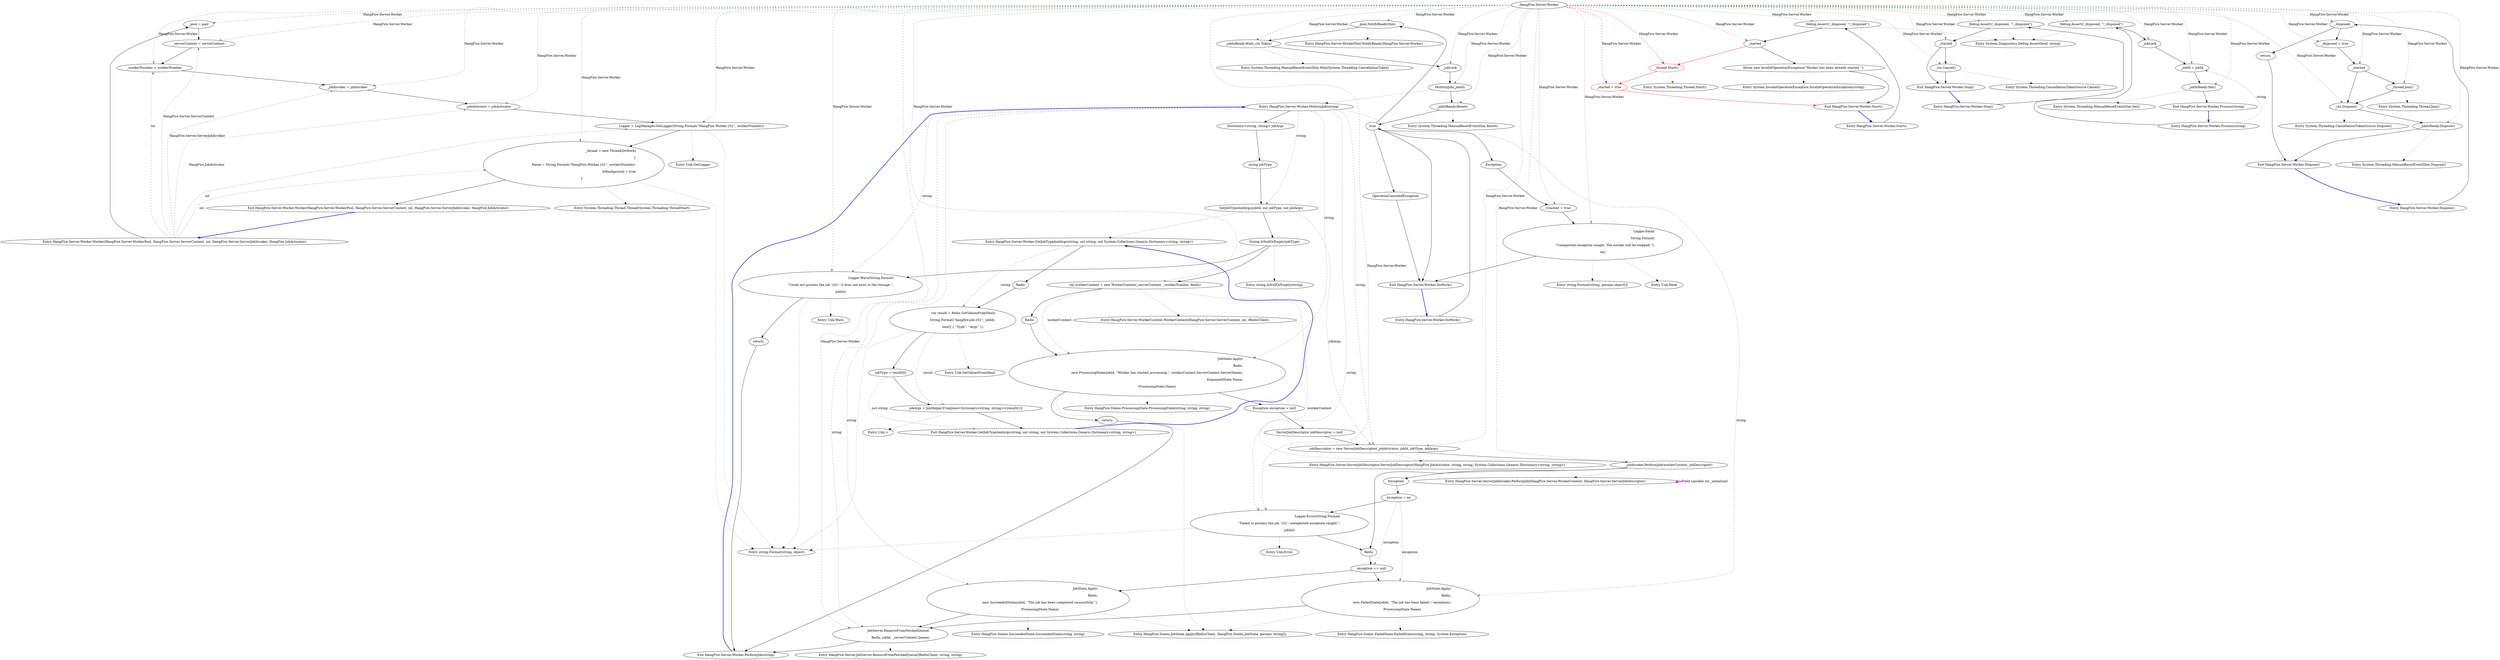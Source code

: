 digraph  {
n107 [label="HangFire.Server.Worker", span=""];
n0 [label="Entry HangFire.Server.Worker.Worker(HangFire.Server.WorkerPool, HangFire.Server.ServerContext, int, HangFire.Server.ServerJobInvoker, HangFire.JobActivator)", span="36-36", cluster="HangFire.Server.Worker.Worker(HangFire.Server.WorkerPool, HangFire.Server.ServerContext, int, HangFire.Server.ServerJobInvoker, HangFire.JobActivator)"];
n1 [label="_pool = pool", span="42-42", cluster="HangFire.Server.Worker.Worker(HangFire.Server.WorkerPool, HangFire.Server.ServerContext, int, HangFire.Server.ServerJobInvoker, HangFire.JobActivator)"];
n2 [label="_serverContext = serverContext", span="43-43", cluster="HangFire.Server.Worker.Worker(HangFire.Server.WorkerPool, HangFire.Server.ServerContext, int, HangFire.Server.ServerJobInvoker, HangFire.JobActivator)"];
n3 [label="_workerNumber = workerNumber", span="44-44", cluster="HangFire.Server.Worker.Worker(HangFire.Server.WorkerPool, HangFire.Server.ServerContext, int, HangFire.Server.ServerJobInvoker, HangFire.JobActivator)"];
n4 [label="_jobInvoker = jobInvoker", span="45-45", cluster="HangFire.Server.Worker.Worker(HangFire.Server.WorkerPool, HangFire.Server.ServerContext, int, HangFire.Server.ServerJobInvoker, HangFire.JobActivator)"];
n5 [label="_jobActivator = jobActivator", span="46-46", cluster="HangFire.Server.Worker.Worker(HangFire.Server.WorkerPool, HangFire.Server.ServerContext, int, HangFire.Server.ServerJobInvoker, HangFire.JobActivator)"];
n6 [label="Logger = LogManager.GetLogger(String.Format(''HangFire.Worker.{0}'', workerNumber))", span="48-48", cluster="HangFire.Server.Worker.Worker(HangFire.Server.WorkerPool, HangFire.Server.ServerContext, int, HangFire.Server.ServerJobInvoker, HangFire.JobActivator)"];
n7 [label="_thread = new Thread(DoWork)\r\n                {\r\n                    Name = String.Format(''HangFire.Worker.{0}'', workerNumber),\r\n                    IsBackground = true\r\n                }", span="50-54", cluster="HangFire.Server.Worker.Worker(HangFire.Server.WorkerPool, HangFire.Server.ServerContext, int, HangFire.Server.ServerJobInvoker, HangFire.JobActivator)"];
n9 [label="Entry string.Format(string, object)", span="0-0", cluster="string.Format(string, object)"];
n10 [label="Entry Unk.GetLogger", span="", cluster="Unk.GetLogger"];
n8 [label="Exit HangFire.Server.Worker.Worker(HangFire.Server.WorkerPool, HangFire.Server.ServerContext, int, HangFire.Server.ServerJobInvoker, HangFire.JobActivator)", span="36-36", cluster="HangFire.Server.Worker.Worker(HangFire.Server.WorkerPool, HangFire.Server.ServerContext, int, HangFire.Server.ServerJobInvoker, HangFire.JobActivator)"];
n11 [label="Entry System.Threading.Thread.Thread(System.Threading.ThreadStart)", span="0-0", cluster="System.Threading.Thread.Thread(System.Threading.ThreadStart)"];
n12 [label="Entry HangFire.Server.Worker.Start()", span="57-57", cluster="HangFire.Server.Worker.Start()"];
n13 [label="Debug.Assert(!_disposed, ''!_disposed'')", span="59-59", cluster="HangFire.Server.Worker.Start()"];
n14 [label=_started, span="61-61", cluster="HangFire.Server.Worker.Start()"];
n19 [label="Entry System.Diagnostics.Debug.Assert(bool, string)", span="0-0", cluster="System.Diagnostics.Debug.Assert(bool, string)"];
n15 [label="throw new InvalidOperationException(''Worker has been already started.'');", span="63-63", cluster="HangFire.Server.Worker.Start()"];
n16 [label="_thread.Start()", span="66-66", cluster="HangFire.Server.Worker.Start()", color=red, community=0];
n17 [label="_started = true", span="67-67", cluster="HangFire.Server.Worker.Start()", color=red, community=0];
n21 [label="Entry System.Threading.Thread.Start()", span="0-0", cluster="System.Threading.Thread.Start()"];
n18 [label="Exit HangFire.Server.Worker.Start()", span="57-57", cluster="HangFire.Server.Worker.Start()"];
n20 [label="Entry System.InvalidOperationException.InvalidOperationException(string)", span="0-0", cluster="System.InvalidOperationException.InvalidOperationException(string)"];
n22 [label="Entry HangFire.Server.Worker.Stop()", span="70-70", cluster="HangFire.Server.Worker.Stop()"];
n23 [label="Debug.Assert(!_disposed, ''!_disposed'')", span="72-72", cluster="HangFire.Server.Worker.Stop()"];
n24 [label=_started, span="74-74", cluster="HangFire.Server.Worker.Stop()"];
n25 [label="_cts.Cancel()", span="76-76", cluster="HangFire.Server.Worker.Stop()"];
n26 [label="Exit HangFire.Server.Worker.Stop()", span="70-70", cluster="HangFire.Server.Worker.Stop()"];
n27 [label="Entry System.Threading.CancellationTokenSource.Cancel()", span="0-0", cluster="System.Threading.CancellationTokenSource.Cancel()"];
n28 [label="Entry HangFire.Server.Worker.Process(string)", span="98-98", cluster="HangFire.Server.Worker.Process(string)"];
n29 [label="Debug.Assert(!_disposed, ''!_disposed'')", span="100-100", cluster="HangFire.Server.Worker.Process(string)"];
n31 [label="_jobId = jobId", span="104-104", cluster="HangFire.Server.Worker.Process(string)"];
n30 [label=_jobLock, span="102-102", cluster="HangFire.Server.Worker.Process(string)"];
n32 [label="_jobIsReady.Set()", span="107-107", cluster="HangFire.Server.Worker.Process(string)"];
n33 [label="Exit HangFire.Server.Worker.Process(string)", span="98-98", cluster="HangFire.Server.Worker.Process(string)"];
n34 [label="Entry System.Threading.ManualResetEventSlim.Set()", span="0-0", cluster="System.Threading.ManualResetEventSlim.Set()"];
n35 [label="Entry HangFire.Server.Worker.Dispose()", span="110-110", cluster="HangFire.Server.Worker.Dispose()"];
n36 [label=_disposed, span="112-112", cluster="HangFire.Server.Worker.Dispose()"];
n37 [label="return;", span="113-113", cluster="HangFire.Server.Worker.Dispose()"];
n38 [label="_disposed = true", span="115-115", cluster="HangFire.Server.Worker.Dispose()"];
n39 [label=_started, span="117-117", cluster="HangFire.Server.Worker.Dispose()"];
n40 [label="_thread.Join()", span="119-119", cluster="HangFire.Server.Worker.Dispose()"];
n41 [label="_cts.Dispose()", span="122-122", cluster="HangFire.Server.Worker.Dispose()"];
n44 [label="Entry System.Threading.Thread.Join()", span="0-0", cluster="System.Threading.Thread.Join()"];
n42 [label="_jobIsReady.Dispose()", span="123-123", cluster="HangFire.Server.Worker.Dispose()"];
n45 [label="Entry System.Threading.CancellationTokenSource.Dispose()", span="0-0", cluster="System.Threading.CancellationTokenSource.Dispose()"];
n43 [label="Exit HangFire.Server.Worker.Dispose()", span="110-110", cluster="HangFire.Server.Worker.Dispose()"];
n46 [label="Entry System.Threading.ManualResetEventSlim.Dispose()", span="0-0", cluster="System.Threading.ManualResetEventSlim.Dispose()"];
n47 [label="Entry HangFire.Server.Worker.DoWork()", span="127-127", cluster="HangFire.Server.Worker.DoWork()"];
n48 [label=true, span="131-131", cluster="HangFire.Server.Worker.DoWork()"];
n49 [label="_pool.NotifyReady(this)", span="133-133", cluster="HangFire.Server.Worker.DoWork()"];
n54 [label=OperationCanceledException, span="143-143", cluster="HangFire.Server.Worker.DoWork()"];
n55 [label=Exception, span="146-146", cluster="HangFire.Server.Worker.DoWork()"];
n58 [label="Exit HangFire.Server.Worker.DoWork()", span="127-127", cluster="HangFire.Server.Worker.DoWork()"];
n50 [label="_jobIsReady.Wait(_cts.Token)", span="134-134", cluster="HangFire.Server.Worker.DoWork()"];
n59 [label="Entry HangFire.Server.WorkerPool.NotifyReady(HangFire.Server.Worker)", span="80-80", cluster="HangFire.Server.WorkerPool.NotifyReady(HangFire.Server.Worker)"];
n51 [label=_jobLock, span="136-136", cluster="HangFire.Server.Worker.DoWork()"];
n60 [label="Entry System.Threading.ManualResetEventSlim.Wait(System.Threading.CancellationToken)", span="0-0", cluster="System.Threading.ManualResetEventSlim.Wait(System.Threading.CancellationToken)"];
n52 [label="PerformJob(_jobId)", span="138-138", cluster="HangFire.Server.Worker.DoWork()"];
n53 [label="_jobIsReady.Reset()", span="139-139", cluster="HangFire.Server.Worker.DoWork()"];
n61 [label="Entry HangFire.Server.Worker.PerformJob(string)", span="157-157", cluster="HangFire.Server.Worker.PerformJob(string)"];
n62 [label="Entry System.Threading.ManualResetEventSlim.Reset()", span="0-0", cluster="System.Threading.ManualResetEventSlim.Reset()"];
n56 [label="Crashed = true", span="148-148", cluster="HangFire.Server.Worker.DoWork()"];
n57 [label="Logger.Fatal(\r\n                    String.Format(\r\n                        ''Unexpected exception caught. The worker will be stopped.''),\r\n                    ex)", span="149-152", cluster="HangFire.Server.Worker.DoWork()"];
n63 [label="Entry string.Format(string, params object[])", span="0-0", cluster="string.Format(string, params object[])"];
n64 [label="Entry Unk.Fatal", span="", cluster="Unk.Fatal"];
n65 [label="Dictionary<string, string> jobArgs", span="159-159", cluster="HangFire.Server.Worker.PerformJob(string)"];
n67 [label="GetJobTypeAndArgs(jobId, out jobType, out jobArgs)", span="162-162", cluster="HangFire.Server.Worker.PerformJob(string)"];
n69 [label="Logger.Warn(String.Format(\r\n                    ''Could not process the job '{0}': it does not exist in the storage.'',\r\n                    jobId))", span="166-168", cluster="HangFire.Server.Worker.PerformJob(string)"];
n73 [label="!JobState.Apply(\r\n                    Redis,\r\n                    new ProcessingState(jobId, ''Worker has started processing.'', workerContext.ServerContext.ServerName),\r\n                    EnqueuedState.Name,\r\n                    ProcessingState.Name)", span="177-181", cluster="HangFire.Server.Worker.PerformJob(string)"];
n77 [label="jobDescriptor = new ServerJobDescriptor(_jobActivator, jobId, jobType, jobArgs)", span="196-196", cluster="HangFire.Server.Worker.PerformJob(string)"];
n81 [label="Logger.Error(String.Format(\r\n                    ''Failed to process the job '{0}': unexpected exception caught.'',\r\n                    jobId))", span="203-205", cluster="HangFire.Server.Worker.PerformJob(string)"];
n84 [label="JobState.Apply(\r\n                        Redis,\r\n                        new SucceededState(jobId, ''The job has been completed successfully.''),\r\n                        ProcessingState.Name)", span="225-228", cluster="HangFire.Server.Worker.PerformJob(string)"];
n85 [label="JobState.Apply(\r\n                        Redis,\r\n                        new FailedState(jobId, ''The job has been failed.'', exception),\r\n                        ProcessingState.Name)", span="232-235", cluster="HangFire.Server.Worker.PerformJob(string)"];
n86 [label="JobServer.RemoveFromFetchedQueue(\r\n                    Redis, jobId, _serverContext.Queue)", span="244-245", cluster="HangFire.Server.Worker.PerformJob(string)"];
n66 [label="string jobType", span="160-160", cluster="HangFire.Server.Worker.PerformJob(string)"];
n68 [label="String.IsNullOrEmpty(jobType)", span="164-164", cluster="HangFire.Server.Worker.PerformJob(string)"];
n88 [label="Entry HangFire.Server.Worker.GetJobTypeAndArgs(string, out string, out System.Collections.Generic.Dictionary<string, string>)", span="252-252", cluster="HangFire.Server.Worker.GetJobTypeAndArgs(string, out string, out System.Collections.Generic.Dictionary<string, string>)"];
n71 [label="var workerContext = new WorkerContext(_serverContext, _workerNumber, Redis)", span="173-173", cluster="HangFire.Server.Worker.PerformJob(string)"];
n89 [label="Entry string.IsNullOrEmpty(string)", span="0-0", cluster="string.IsNullOrEmpty(string)"];
n70 [label="return;", span="170-170", cluster="HangFire.Server.Worker.PerformJob(string)"];
n90 [label="Entry Unk.Warn", span="", cluster="Unk.Warn"];
n72 [label=Redis, span="175-175", cluster="HangFire.Server.Worker.PerformJob(string)"];
n91 [label="Entry HangFire.Server.WorkerContext.WorkerContext(HangFire.Server.ServerContext, int, IRedisClient)", span="16-16", cluster="HangFire.Server.WorkerContext.WorkerContext(HangFire.Server.ServerContext, int, IRedisClient)"];
n78 [label="_jobInvoker.PerformJob(workerContext, jobDescriptor)", span="197-197", cluster="HangFire.Server.Worker.PerformJob(string)"];
n74 [label="return;", span="183-183", cluster="HangFire.Server.Worker.PerformJob(string)"];
n75 [label="Exception exception = null", span="191-191", cluster="HangFire.Server.Worker.PerformJob(string)"];
n92 [label="Entry HangFire.States.ProcessingState.ProcessingState(string, string, string)", span="10-10", cluster="HangFire.States.ProcessingState.ProcessingState(string, string, string)"];
n93 [label="Entry HangFire.States.JobState.Apply(IRedisClient, HangFire.States.JobState, params string[])", span="47-47", cluster="HangFire.States.JobState.Apply(IRedisClient, HangFire.States.JobState, params string[])"];
n76 [label="ServerJobDescriptor jobDescriptor = null", span="193-193", cluster="HangFire.Server.Worker.PerformJob(string)"];
n94 [label="Entry HangFire.Server.ServerJobDescriptor.ServerJobDescriptor(HangFire.JobActivator, string, string, System.Collections.Generic.IDictionary<string, string>)", span="10-10", cluster="HangFire.Server.ServerJobDescriptor.ServerJobDescriptor(HangFire.JobActivator, string, string, System.Collections.Generic.IDictionary<string, string>)"];
n79 [label=Exception, span="199-199", cluster="HangFire.Server.Worker.PerformJob(string)"];
n82 [label=Redis, span="221-221", cluster="HangFire.Server.Worker.PerformJob(string)"];
n95 [label="Entry HangFire.Server.ServerJobInvoker.PerformJob(HangFire.Server.WorkerContext, HangFire.Server.ServerJobDescriptor)", span="33-33", cluster="HangFire.Server.ServerJobInvoker.PerformJob(HangFire.Server.WorkerContext, HangFire.Server.ServerJobDescriptor)"];
n80 [label="exception = ex", span="201-201", cluster="HangFire.Server.Worker.PerformJob(string)"];
n83 [label="exception == null", span="223-223", cluster="HangFire.Server.Worker.PerformJob(string)"];
n96 [label="Entry Unk.Error", span="", cluster="Unk.Error"];
n98 [label="Entry HangFire.States.FailedState.FailedState(string, string, System.Exception)", span="10-10", cluster="HangFire.States.FailedState.FailedState(string, string, System.Exception)"];
n97 [label="Entry HangFire.States.SucceededState.SucceededState(string, string)", span="12-12", cluster="HangFire.States.SucceededState.SucceededState(string, string)"];
n87 [label="Exit HangFire.Server.Worker.PerformJob(string)", span="157-157", cluster="HangFire.Server.Worker.PerformJob(string)"];
n99 [label="Entry HangFire.Server.JobServer.RemoveFromFetchedQueue(IRedisClient, string, string)", span="99-99", cluster="HangFire.Server.JobServer.RemoveFromFetchedQueue(IRedisClient, string, string)"];
n100 [label=Redis, span="254-254", cluster="HangFire.Server.Worker.GetJobTypeAndArgs(string, out string, out System.Collections.Generic.Dictionary<string, string>)"];
n101 [label="var result = Redis.GetValuesFromHash(\r\n                    String.Format(''hangfire:job:{0}'', jobId),\r\n                    new[] { ''Type'', ''Args'' })", span="256-258", cluster="HangFire.Server.Worker.GetJobTypeAndArgs(string, out string, out System.Collections.Generic.Dictionary<string, string>)"];
n102 [label="jobType = result[0]", span="260-260", cluster="HangFire.Server.Worker.GetJobTypeAndArgs(string, out string, out System.Collections.Generic.Dictionary<string, string>)"];
n105 [label="Entry Unk.GetValuesFromHash", span="", cluster="Unk.GetValuesFromHash"];
n103 [label="jobArgs = JobHelper.FromJson<Dictionary<string, string>>(result[1])", span="261-261", cluster="HangFire.Server.Worker.GetJobTypeAndArgs(string, out string, out System.Collections.Generic.Dictionary<string, string>)"];
n104 [label="Exit HangFire.Server.Worker.GetJobTypeAndArgs(string, out string, out System.Collections.Generic.Dictionary<string, string>)", span="252-252", cluster="HangFire.Server.Worker.GetJobTypeAndArgs(string, out string, out System.Collections.Generic.Dictionary<string, string>)"];
n106 [label="Entry Unk.>", span="", cluster="Unk.>"];
n107 -> n1  [key=1, style=dashed, color=darkseagreen4, label="HangFire.Server.Worker"];
n107 -> n2  [key=1, style=dashed, color=darkseagreen4, label="HangFire.Server.Worker"];
n107 -> n3  [key=1, style=dashed, color=darkseagreen4, label="HangFire.Server.Worker"];
n107 -> n4  [key=1, style=dashed, color=darkseagreen4, label="HangFire.Server.Worker"];
n107 -> n5  [key=1, style=dashed, color=darkseagreen4, label="HangFire.Server.Worker"];
n107 -> n6  [key=1, style=dashed, color=darkseagreen4, label="HangFire.Server.Worker"];
n107 -> n7  [key=1, style=dashed, color=darkseagreen4, label="HangFire.Server.Worker"];
n107 -> n13  [key=1, style=dashed, color=darkseagreen4, label="HangFire.Server.Worker"];
n107 -> n14  [key=1, style=dashed, color=darkseagreen4, label="HangFire.Server.Worker"];
n107 -> n16  [key=1, style=dashed, color=red, label="HangFire.Server.Worker"];
n107 -> n17  [key=1, style=dashed, color=red, label="HangFire.Server.Worker"];
n107 -> n23  [key=1, style=dashed, color=darkseagreen4, label="HangFire.Server.Worker"];
n107 -> n24  [key=1, style=dashed, color=darkseagreen4, label="HangFire.Server.Worker"];
n107 -> n25  [key=1, style=dashed, color=darkseagreen4, label="HangFire.Server.Worker"];
n107 -> n29  [key=1, style=dashed, color=darkseagreen4, label="HangFire.Server.Worker"];
n107 -> n30  [key=1, style=dashed, color=darkseagreen4, label="HangFire.Server.Worker"];
n107 -> n31  [key=1, style=dashed, color=darkseagreen4, label="HangFire.Server.Worker"];
n107 -> n32  [key=1, style=dashed, color=darkseagreen4, label="HangFire.Server.Worker"];
n107 -> n36  [key=1, style=dashed, color=darkseagreen4, label="HangFire.Server.Worker"];
n107 -> n38  [key=1, style=dashed, color=darkseagreen4, label="HangFire.Server.Worker"];
n107 -> n39  [key=1, style=dashed, color=darkseagreen4, label="HangFire.Server.Worker"];
n107 -> n40  [key=1, style=dashed, color=darkseagreen4, label="HangFire.Server.Worker"];
n107 -> n41  [key=1, style=dashed, color=darkseagreen4, label="HangFire.Server.Worker"];
n107 -> n42  [key=1, style=dashed, color=darkseagreen4, label="HangFire.Server.Worker"];
n107 -> n49  [key=1, style=dashed, color=darkseagreen4, label="HangFire.Server.Worker"];
n107 -> n50  [key=1, style=dashed, color=darkseagreen4, label="HangFire.Server.Worker"];
n107 -> n51  [key=1, style=dashed, color=darkseagreen4, label="HangFire.Server.Worker"];
n107 -> n52  [key=1, style=dashed, color=darkseagreen4, label="HangFire.Server.Worker"];
n107 -> n53  [key=1, style=dashed, color=darkseagreen4, label="HangFire.Server.Worker"];
n107 -> n56  [key=1, style=dashed, color=darkseagreen4, label="HangFire.Server.Worker"];
n107 -> n57  [key=1, style=dashed, color=darkseagreen4, label="HangFire.Server.Worker"];
n107 -> n69  [key=1, style=dashed, color=darkseagreen4, label="HangFire.Server.Worker"];
n107 -> n71  [key=1, style=dashed, color=darkseagreen4, label="HangFire.Server.Worker"];
n107 -> n77  [key=1, style=dashed, color=darkseagreen4, label="HangFire.Server.Worker"];
n107 -> n78  [key=1, style=dashed, color=darkseagreen4, label="HangFire.Server.Worker"];
n107 -> n81  [key=1, style=dashed, color=darkseagreen4, label="HangFire.Server.Worker"];
n107 -> n86  [key=1, style=dashed, color=darkseagreen4, label="HangFire.Server.Worker"];
n0 -> n1  [key=0, style=solid];
n0 -> n2  [key=1, style=dashed, color=darkseagreen4, label="HangFire.Server.ServerContext"];
n0 -> n3  [key=1, style=dashed, color=darkseagreen4, label=int];
n0 -> n4  [key=1, style=dashed, color=darkseagreen4, label="HangFire.Server.ServerJobInvoker"];
n0 -> n5  [key=1, style=dashed, color=darkseagreen4, label="HangFire.JobActivator"];
n0 -> n6  [key=1, style=dashed, color=darkseagreen4, label=int];
n0 -> n7  [key=1, style=dashed, color=darkseagreen4, label=int];
n1 -> n2  [key=0, style=solid];
n2 -> n3  [key=0, style=solid];
n3 -> n4  [key=0, style=solid];
n4 -> n5  [key=0, style=solid];
n5 -> n6  [key=0, style=solid];
n6 -> n7  [key=0, style=solid];
n6 -> n9  [key=2, style=dotted];
n6 -> n10  [key=2, style=dotted];
n7 -> n8  [key=0, style=solid];
n7 -> n11  [key=2, style=dotted];
n7 -> n9  [key=2, style=dotted];
n8 -> n0  [key=0, style=bold, color=blue];
n12 -> n13  [key=0, style=solid];
n13 -> n14  [key=0, style=solid];
n13 -> n19  [key=2, style=dotted];
n14 -> n15  [key=0, style=solid];
n14 -> n16  [key=0, style=solid, color=red];
n15 -> n18  [key=0, style=solid];
n15 -> n20  [key=2, style=dotted];
n16 -> n17  [key=0, style=solid, color=red];
n16 -> n21  [key=2, style=dotted, color=red];
n17 -> n18  [key=0, style=solid, color=red];
n18 -> n12  [key=0, style=bold, color=blue];
n22 -> n23  [key=0, style=solid];
n23 -> n24  [key=0, style=solid];
n23 -> n19  [key=2, style=dotted];
n24 -> n25  [key=0, style=solid];
n24 -> n26  [key=0, style=solid];
n25 -> n26  [key=0, style=solid];
n25 -> n27  [key=2, style=dotted];
n26 -> n22  [key=0, style=bold, color=blue];
n28 -> n29  [key=0, style=solid];
n28 -> n31  [key=1, style=dashed, color=darkseagreen4, label=string];
n29 -> n30  [key=0, style=solid];
n29 -> n19  [key=2, style=dotted];
n31 -> n32  [key=0, style=solid];
n30 -> n31  [key=0, style=solid];
n32 -> n33  [key=0, style=solid];
n32 -> n34  [key=2, style=dotted];
n33 -> n28  [key=0, style=bold, color=blue];
n35 -> n36  [key=0, style=solid];
n36 -> n37  [key=0, style=solid];
n36 -> n38  [key=0, style=solid];
n37 -> n43  [key=0, style=solid];
n38 -> n39  [key=0, style=solid];
n39 -> n40  [key=0, style=solid];
n39 -> n41  [key=0, style=solid];
n40 -> n41  [key=0, style=solid];
n40 -> n44  [key=2, style=dotted];
n41 -> n42  [key=0, style=solid];
n41 -> n45  [key=2, style=dotted];
n42 -> n43  [key=0, style=solid];
n42 -> n46  [key=2, style=dotted];
n43 -> n35  [key=0, style=bold, color=blue];
n47 -> n48  [key=0, style=solid];
n48 -> n49  [key=0, style=solid];
n48 -> n54  [key=0, style=solid];
n48 -> n55  [key=0, style=solid];
n48 -> n58  [key=0, style=solid];
n49 -> n50  [key=0, style=solid];
n49 -> n59  [key=2, style=dotted];
n54 -> n58  [key=0, style=solid];
n55 -> n56  [key=0, style=solid];
n58 -> n47  [key=0, style=bold, color=blue];
n50 -> n51  [key=0, style=solid];
n50 -> n60  [key=2, style=dotted];
n51 -> n52  [key=0, style=solid];
n52 -> n53  [key=0, style=solid];
n52 -> n61  [key=2, style=dotted];
n53 -> n48  [key=0, style=solid];
n53 -> n62  [key=2, style=dotted];
n61 -> n65  [key=0, style=solid];
n61 -> n67  [key=1, style=dashed, color=darkseagreen4, label=string];
n61 -> n69  [key=1, style=dashed, color=darkseagreen4, label=string];
n61 -> n73  [key=1, style=dashed, color=darkseagreen4, label=string];
n61 -> n77  [key=1, style=dashed, color=darkseagreen4, label=string];
n61 -> n81  [key=1, style=dashed, color=darkseagreen4, label=string];
n61 -> n84  [key=1, style=dashed, color=darkseagreen4, label=string];
n61 -> n85  [key=1, style=dashed, color=darkseagreen4, label=string];
n61 -> n86  [key=1, style=dashed, color=darkseagreen4, label=string];
n56 -> n57  [key=0, style=solid];
n57 -> n58  [key=0, style=solid];
n57 -> n63  [key=2, style=dotted];
n57 -> n64  [key=2, style=dotted];
n65 -> n66  [key=0, style=solid];
n67 -> n68  [key=0, style=solid];
n67 -> n88  [key=2, style=dotted];
n67 -> n77  [key=1, style=dashed, color=darkseagreen4, label=jobArgs];
n69 -> n70  [key=0, style=solid];
n69 -> n9  [key=2, style=dotted];
n69 -> n90  [key=2, style=dotted];
n73 -> n74  [key=0, style=solid];
n73 -> n75  [key=0, style=solid];
n73 -> n92  [key=2, style=dotted];
n73 -> n93  [key=2, style=dotted];
n77 -> n78  [key=0, style=solid];
n77 -> n94  [key=2, style=dotted];
n81 -> n82  [key=0, style=solid];
n81 -> n9  [key=2, style=dotted];
n81 -> n96  [key=2, style=dotted];
n84 -> n86  [key=0, style=solid];
n84 -> n97  [key=2, style=dotted];
n84 -> n93  [key=2, style=dotted];
n85 -> n86  [key=0, style=solid];
n85 -> n98  [key=2, style=dotted];
n85 -> n93  [key=2, style=dotted];
n86 -> n87  [key=0, style=solid];
n86 -> n99  [key=2, style=dotted];
n66 -> n67  [key=0, style=solid];
n68 -> n69  [key=0, style=solid];
n68 -> n71  [key=0, style=solid];
n68 -> n89  [key=2, style=dotted];
n88 -> n100  [key=0, style=solid];
n88 -> n101  [key=1, style=dashed, color=darkseagreen4, label=string];
n71 -> n72  [key=0, style=solid];
n71 -> n91  [key=2, style=dotted];
n71 -> n73  [key=1, style=dashed, color=darkseagreen4, label=workerContext];
n71 -> n78  [key=1, style=dashed, color=darkseagreen4, label=workerContext];
n70 -> n87  [key=0, style=solid];
n72 -> n73  [key=0, style=solid];
n78 -> n79  [key=0, style=solid];
n78 -> n82  [key=0, style=solid];
n78 -> n95  [key=2, style=dotted];
n74 -> n87  [key=0, style=solid];
n75 -> n76  [key=0, style=solid];
n76 -> n77  [key=0, style=solid];
n79 -> n80  [key=0, style=solid];
n82 -> n83  [key=0, style=solid];
n95 -> n95  [key=3, color=darkorchid, style=bold, label="Field variable int _initialized"];
n80 -> n81  [key=0, style=solid];
n80 -> n83  [key=1, style=dashed, color=darkseagreen4, label=exception];
n80 -> n85  [key=1, style=dashed, color=darkseagreen4, label=exception];
n83 -> n84  [key=0, style=solid];
n83 -> n85  [key=0, style=solid];
n87 -> n61  [key=0, style=bold, color=blue];
n100 -> n101  [key=0, style=solid];
n101 -> n102  [key=0, style=solid];
n101 -> n9  [key=2, style=dotted];
n101 -> n105  [key=2, style=dotted];
n101 -> n103  [key=1, style=dashed, color=darkseagreen4, label=result];
n102 -> n103  [key=0, style=solid];
n102 -> n104  [key=1, style=dashed, color=darkseagreen4, label="out string"];
n103 -> n104  [key=0, style=solid];
n103 -> n106  [key=2, style=dotted];
n104 -> n88  [key=0, style=bold, color=blue];
}
